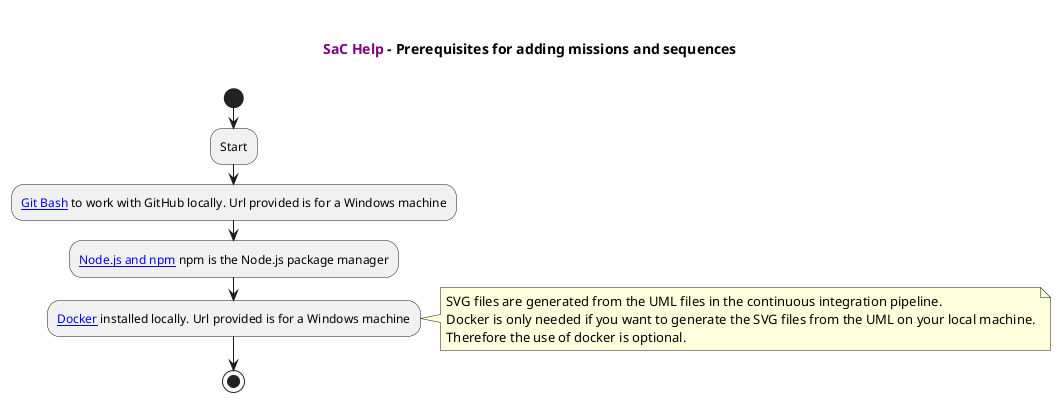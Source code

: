 @startuml

title

  <font color=purple><b>SaC Help</b></font> - Prerequisites for adding missions and sequences

end title

start
:Start;
:[[https://git-scm.com/download/win{Right click to open the Git Bash Installation Instructions in a new window or a new tab} Git Bash]] to work with GitHub locally. Url provided is for a Windows machine;
:[[https://nodejs.org/en/download/{Right click to open Node.js and npm Installation Instructions in a new window or a new tab} Node.js and npm]] npm is the Node.js package manager;

:[[https://docs.docker.com/docker-for-windows/install/{Right click to open the Docker for Windows Installation Instructions in a new window or a new tab} Docker]] installed locally. Url provided is for a Windows machine;
note right
  SVG files are generated from the UML files in the continuous integration pipeline.
  Docker is only needed if you want to generate the SVG files from the UML on your local machine.
  Therefore the use of docker is optional.
end note
stop
@enduml
